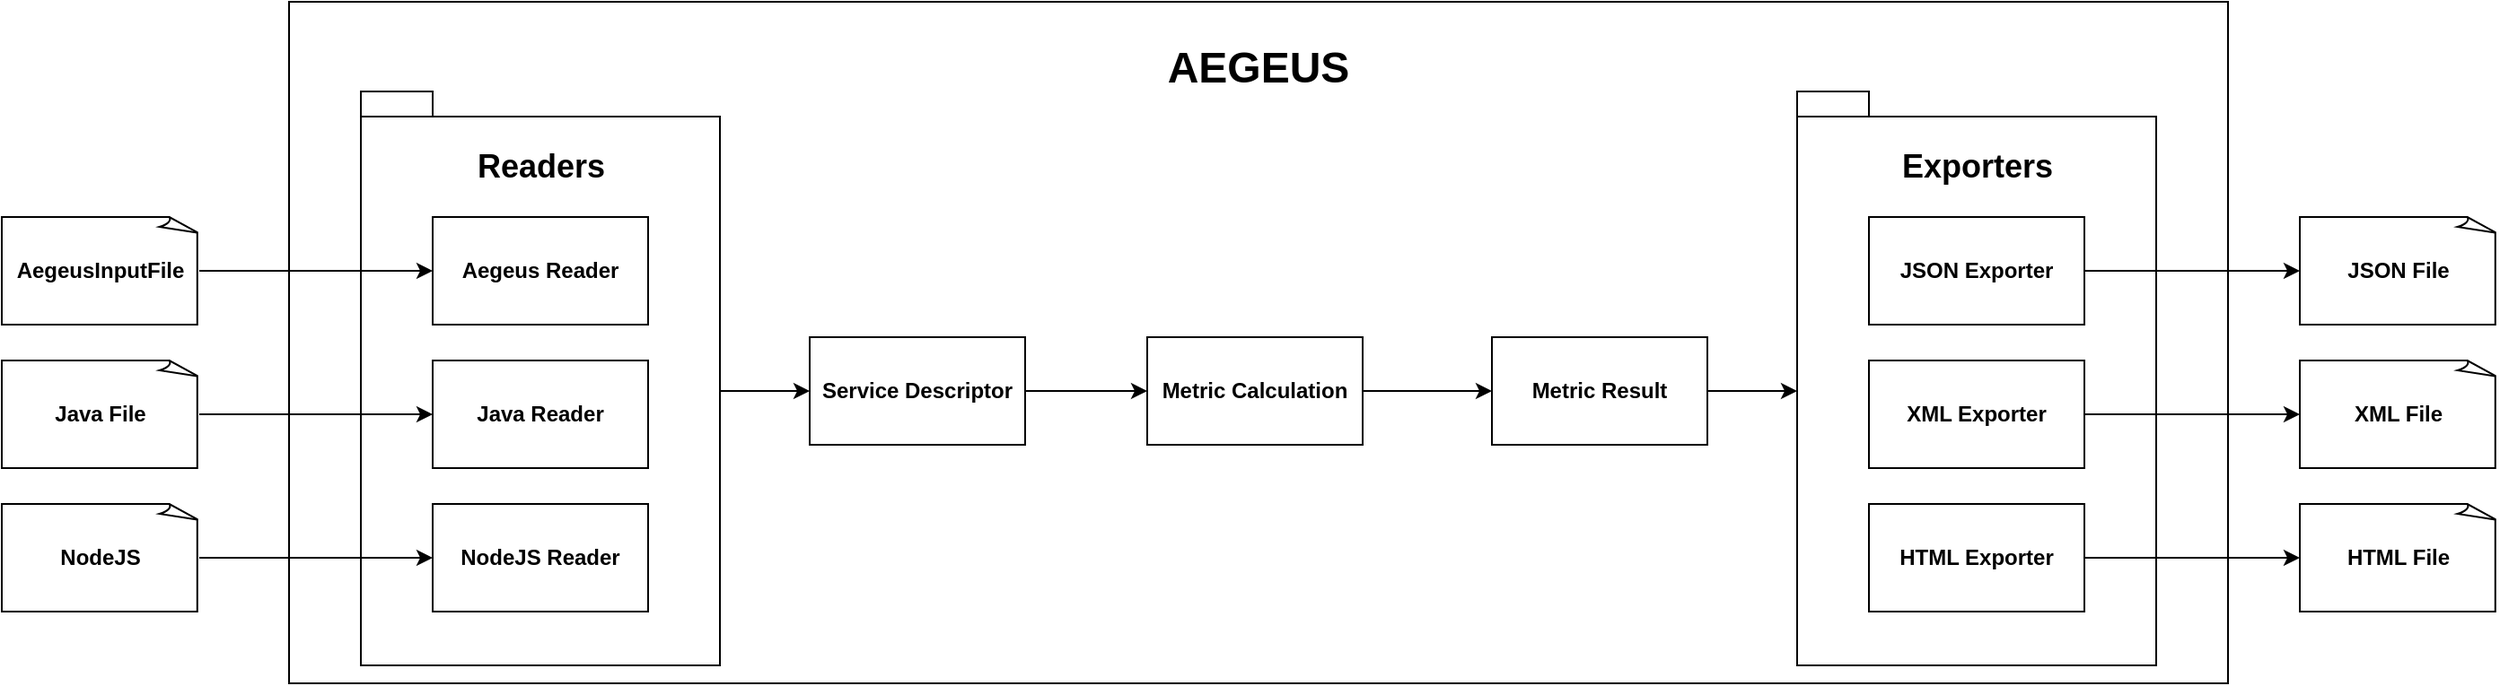 <mxfile version="13.7.9" type="google"><diagram id="s69iKnCDWTQK9ELzxVA0" name="Page-1"><mxGraphModel dx="2090" dy="584" grid="1" gridSize="10" guides="1" tooltips="1" connect="1" arrows="1" fold="1" page="1" pageScale="1" pageWidth="850" pageHeight="1100" math="0" shadow="0"><root><mxCell id="0"/><mxCell id="1" parent="0"/><mxCell id="mJ69HHWaaP6I-XdODb2G-1" value="&lt;div align=&quot;left&quot;&gt;&lt;h1&gt;&lt;b&gt;AEGEUS&lt;/b&gt;&lt;/h1&gt;&lt;/div&gt;" style="rounded=0;whiteSpace=wrap;html=1;horizontal=1;verticalAlign=top;" vertex="1" parent="1"><mxGeometry x="30" width="1080" height="380" as="geometry"/></mxCell><mxCell id="mJ69HHWaaP6I-XdODb2G-42" value="&lt;div&gt;&lt;h2&gt;Exporters&lt;/h2&gt;&lt;/div&gt;" style="shape=folder;fontStyle=1;spacingTop=10;tabWidth=40;tabHeight=14;tabPosition=left;html=1;verticalAlign=top;" vertex="1" parent="1"><mxGeometry x="870" y="50" width="200" height="320" as="geometry"/></mxCell><mxCell id="mJ69HHWaaP6I-XdODb2G-41" style="edgeStyle=orthogonalEdgeStyle;rounded=0;orthogonalLoop=1;jettySize=auto;html=1;exitX=0;exitY=0;exitDx=200;exitDy=167;exitPerimeter=0;" edge="1" parent="1" source="mJ69HHWaaP6I-XdODb2G-40" target="mJ69HHWaaP6I-XdODb2G-13"><mxGeometry relative="1" as="geometry"/></mxCell><mxCell id="mJ69HHWaaP6I-XdODb2G-40" value="&lt;h2&gt;Readers&lt;/h2&gt;" style="shape=folder;fontStyle=1;spacingTop=10;tabWidth=40;tabHeight=14;tabPosition=left;html=1;verticalAlign=top;" vertex="1" parent="1"><mxGeometry x="70" y="50" width="200" height="320" as="geometry"/></mxCell><mxCell id="mJ69HHWaaP6I-XdODb2G-2" value="&lt;b&gt;Aegeus Reader&lt;/b&gt;" style="rounded=0;whiteSpace=wrap;html=1;" vertex="1" parent="1"><mxGeometry x="110" y="120" width="120" height="60" as="geometry"/></mxCell><mxCell id="mJ69HHWaaP6I-XdODb2G-4" style="edgeStyle=orthogonalEdgeStyle;rounded=0;orthogonalLoop=1;jettySize=auto;html=1;entryX=0;entryY=0.5;entryDx=0;entryDy=0;" edge="1" parent="1" source="mJ69HHWaaP6I-XdODb2G-3" target="mJ69HHWaaP6I-XdODb2G-2"><mxGeometry relative="1" as="geometry"/></mxCell><mxCell id="mJ69HHWaaP6I-XdODb2G-3" value="&lt;b&gt;AegeusInputFile&lt;/b&gt;" style="whiteSpace=wrap;html=1;shape=mxgraph.basic.document" vertex="1" parent="1"><mxGeometry x="-130" y="120" width="110" height="60" as="geometry"/></mxCell><mxCell id="mJ69HHWaaP6I-XdODb2G-9" style="edgeStyle=orthogonalEdgeStyle;rounded=0;orthogonalLoop=1;jettySize=auto;html=1;exitX=1;exitY=0.5;exitDx=0;exitDy=0;exitPerimeter=0;entryX=0;entryY=0.5;entryDx=0;entryDy=0;" edge="1" parent="1" source="mJ69HHWaaP6I-XdODb2G-5" target="mJ69HHWaaP6I-XdODb2G-7"><mxGeometry relative="1" as="geometry"/></mxCell><mxCell id="mJ69HHWaaP6I-XdODb2G-5" value="&lt;div&gt;&lt;b&gt;Java File&lt;/b&gt;&lt;/div&gt;" style="whiteSpace=wrap;html=1;shape=mxgraph.basic.document" vertex="1" parent="1"><mxGeometry x="-130" y="200" width="110" height="60" as="geometry"/></mxCell><mxCell id="mJ69HHWaaP6I-XdODb2G-10" style="edgeStyle=orthogonalEdgeStyle;rounded=0;orthogonalLoop=1;jettySize=auto;html=1;exitX=1;exitY=0.5;exitDx=0;exitDy=0;exitPerimeter=0;entryX=0;entryY=0.5;entryDx=0;entryDy=0;" edge="1" parent="1" source="mJ69HHWaaP6I-XdODb2G-6" target="mJ69HHWaaP6I-XdODb2G-8"><mxGeometry relative="1" as="geometry"/></mxCell><mxCell id="mJ69HHWaaP6I-XdODb2G-6" value="&lt;b&gt;NodeJS&lt;/b&gt;" style="whiteSpace=wrap;html=1;shape=mxgraph.basic.document" vertex="1" parent="1"><mxGeometry x="-130" y="280" width="110" height="60" as="geometry"/></mxCell><mxCell id="mJ69HHWaaP6I-XdODb2G-7" value="&lt;b&gt;Java Reader&lt;/b&gt;" style="rounded=0;whiteSpace=wrap;html=1;" vertex="1" parent="1"><mxGeometry x="110" y="200" width="120" height="60" as="geometry"/></mxCell><mxCell id="mJ69HHWaaP6I-XdODb2G-8" value="&lt;b&gt;NodeJS Reader&lt;/b&gt;" style="rounded=0;whiteSpace=wrap;html=1;" vertex="1" parent="1"><mxGeometry x="110" y="280" width="120" height="60" as="geometry"/></mxCell><mxCell id="mJ69HHWaaP6I-XdODb2G-25" style="edgeStyle=orthogonalEdgeStyle;rounded=0;orthogonalLoop=1;jettySize=auto;html=1;exitX=1;exitY=0.5;exitDx=0;exitDy=0;entryX=0;entryY=0.5;entryDx=0;entryDy=0;" edge="1" parent="1" source="mJ69HHWaaP6I-XdODb2G-13" target="mJ69HHWaaP6I-XdODb2G-16"><mxGeometry relative="1" as="geometry"/></mxCell><mxCell id="mJ69HHWaaP6I-XdODb2G-13" value="&lt;b&gt;Service Descriptor&lt;br&gt;&lt;/b&gt;" style="rounded=0;whiteSpace=wrap;html=1;" vertex="1" parent="1"><mxGeometry x="320" y="187" width="120" height="60" as="geometry"/></mxCell><mxCell id="mJ69HHWaaP6I-XdODb2G-43" style="edgeStyle=orthogonalEdgeStyle;rounded=0;orthogonalLoop=1;jettySize=auto;html=1;exitX=1;exitY=0.5;exitDx=0;exitDy=0;entryX=0;entryY=0;entryDx=0;entryDy=167;entryPerimeter=0;" edge="1" parent="1" source="mJ69HHWaaP6I-XdODb2G-14" target="mJ69HHWaaP6I-XdODb2G-42"><mxGeometry relative="1" as="geometry"/></mxCell><mxCell id="mJ69HHWaaP6I-XdODb2G-14" value="&lt;b&gt;Metric Result&lt;/b&gt;" style="rounded=0;whiteSpace=wrap;html=1;" vertex="1" parent="1"><mxGeometry x="700" y="187" width="120" height="60" as="geometry"/></mxCell><mxCell id="mJ69HHWaaP6I-XdODb2G-26" style="edgeStyle=orthogonalEdgeStyle;rounded=0;orthogonalLoop=1;jettySize=auto;html=1;exitX=1;exitY=0.5;exitDx=0;exitDy=0;entryX=0;entryY=0.5;entryDx=0;entryDy=0;" edge="1" parent="1" source="mJ69HHWaaP6I-XdODb2G-16" target="mJ69HHWaaP6I-XdODb2G-14"><mxGeometry relative="1" as="geometry"/></mxCell><mxCell id="mJ69HHWaaP6I-XdODb2G-16" value="&lt;b&gt;Metric Calculation&lt;br&gt;&lt;/b&gt;" style="rounded=0;whiteSpace=wrap;html=1;" vertex="1" parent="1"><mxGeometry x="508" y="187" width="120" height="60" as="geometry"/></mxCell><mxCell id="mJ69HHWaaP6I-XdODb2G-39" style="edgeStyle=orthogonalEdgeStyle;rounded=0;orthogonalLoop=1;jettySize=auto;html=1;" edge="1" parent="1" source="mJ69HHWaaP6I-XdODb2G-29" target="mJ69HHWaaP6I-XdODb2G-34"><mxGeometry relative="1" as="geometry"/></mxCell><mxCell id="mJ69HHWaaP6I-XdODb2G-29" value="&lt;b&gt;JSON Exporter&lt;br&gt;&lt;/b&gt;" style="rounded=0;whiteSpace=wrap;html=1;" vertex="1" parent="1"><mxGeometry x="910" y="120" width="120" height="60" as="geometry"/></mxCell><mxCell id="mJ69HHWaaP6I-XdODb2G-38" style="edgeStyle=orthogonalEdgeStyle;rounded=0;orthogonalLoop=1;jettySize=auto;html=1;" edge="1" parent="1" source="mJ69HHWaaP6I-XdODb2G-30" target="mJ69HHWaaP6I-XdODb2G-35"><mxGeometry relative="1" as="geometry"/></mxCell><mxCell id="mJ69HHWaaP6I-XdODb2G-30" value="&lt;b&gt;XML Exporter&lt;br&gt;&lt;/b&gt;" style="rounded=0;whiteSpace=wrap;html=1;" vertex="1" parent="1"><mxGeometry x="910" y="200" width="120" height="60" as="geometry"/></mxCell><mxCell id="mJ69HHWaaP6I-XdODb2G-37" style="edgeStyle=orthogonalEdgeStyle;rounded=0;orthogonalLoop=1;jettySize=auto;html=1;entryX=0;entryY=0.5;entryDx=0;entryDy=0;entryPerimeter=0;" edge="1" parent="1" source="mJ69HHWaaP6I-XdODb2G-31" target="mJ69HHWaaP6I-XdODb2G-36"><mxGeometry relative="1" as="geometry"/></mxCell><mxCell id="mJ69HHWaaP6I-XdODb2G-31" value="&lt;b&gt;HTML Exporter&lt;br&gt;&lt;/b&gt;" style="rounded=0;whiteSpace=wrap;html=1;" vertex="1" parent="1"><mxGeometry x="910" y="280" width="120" height="60" as="geometry"/></mxCell><mxCell id="mJ69HHWaaP6I-XdODb2G-34" value="&lt;b&gt;JSON File&lt;br&gt;&lt;/b&gt;" style="whiteSpace=wrap;html=1;shape=mxgraph.basic.document" vertex="1" parent="1"><mxGeometry x="1150" y="120" width="110" height="60" as="geometry"/></mxCell><mxCell id="mJ69HHWaaP6I-XdODb2G-35" value="&lt;b&gt;XML File&lt;br&gt;&lt;/b&gt;" style="whiteSpace=wrap;html=1;shape=mxgraph.basic.document" vertex="1" parent="1"><mxGeometry x="1150" y="200" width="110" height="60" as="geometry"/></mxCell><mxCell id="mJ69HHWaaP6I-XdODb2G-36" value="&lt;b&gt;HTML File&lt;br&gt;&lt;/b&gt;" style="whiteSpace=wrap;html=1;shape=mxgraph.basic.document" vertex="1" parent="1"><mxGeometry x="1150" y="280" width="110" height="60" as="geometry"/></mxCell></root></mxGraphModel></diagram></mxfile>
